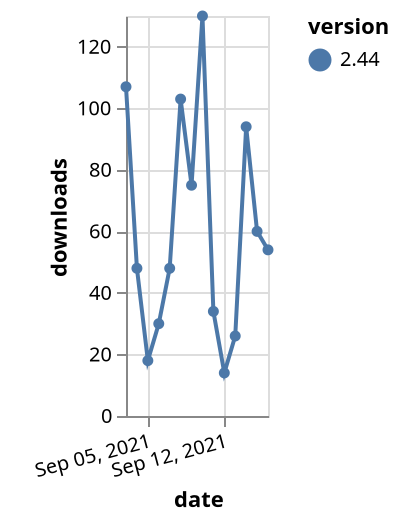 {"$schema": "https://vega.github.io/schema/vega-lite/v5.json", "description": "A simple bar chart with embedded data.", "data": {"values": [{"date": "2021-09-03", "total": 109808, "delta": 107, "version": "2.44"}, {"date": "2021-09-04", "total": 109856, "delta": 48, "version": "2.44"}, {"date": "2021-09-05", "total": 109874, "delta": 18, "version": "2.44"}, {"date": "2021-09-06", "total": 109904, "delta": 30, "version": "2.44"}, {"date": "2021-09-07", "total": 109952, "delta": 48, "version": "2.44"}, {"date": "2021-09-08", "total": 110055, "delta": 103, "version": "2.44"}, {"date": "2021-09-09", "total": 110130, "delta": 75, "version": "2.44"}, {"date": "2021-09-10", "total": 110260, "delta": 130, "version": "2.44"}, {"date": "2021-09-11", "total": 110294, "delta": 34, "version": "2.44"}, {"date": "2021-09-12", "total": 110308, "delta": 14, "version": "2.44"}, {"date": "2021-09-13", "total": 110334, "delta": 26, "version": "2.44"}, {"date": "2021-09-14", "total": 110428, "delta": 94, "version": "2.44"}, {"date": "2021-09-15", "total": 110488, "delta": 60, "version": "2.44"}, {"date": "2021-09-16", "total": 110542, "delta": 54, "version": "2.44"}]}, "width": "container", "mark": {"type": "line", "point": {"filled": true}}, "encoding": {"x": {"field": "date", "type": "temporal", "timeUnit": "yearmonthdate", "title": "date", "axis": {"labelAngle": -15}}, "y": {"field": "delta", "type": "quantitative", "title": "downloads"}, "color": {"field": "version", "type": "nominal"}, "tooltip": {"field": "delta"}}}